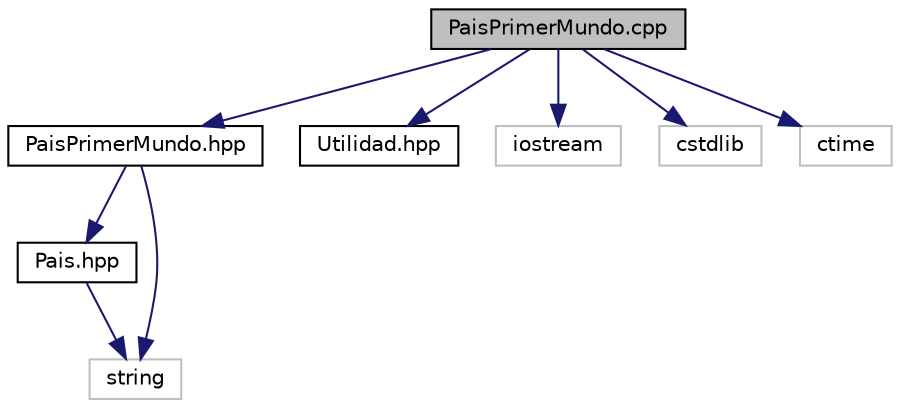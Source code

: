 digraph "PaisPrimerMundo.cpp"
{
 // LATEX_PDF_SIZE
  edge [fontname="Helvetica",fontsize="10",labelfontname="Helvetica",labelfontsize="10"];
  node [fontname="Helvetica",fontsize="10",shape=record];
  Node1 [label="PaisPrimerMundo.cpp",height=0.2,width=0.4,color="black", fillcolor="grey75", style="filled", fontcolor="black",tooltip="Implementación de la clase PaisPrimerMundo."];
  Node1 -> Node2 [color="midnightblue",fontsize="10",style="solid",fontname="Helvetica"];
  Node2 [label="PaisPrimerMundo.hpp",height=0.2,width=0.4,color="black", fillcolor="white", style="filled",URL="$_pais_primer_mundo_8hpp.html",tooltip="Definición de la clase PaisPrimerMundo, que hereda de Pais."];
  Node2 -> Node3 [color="midnightblue",fontsize="10",style="solid",fontname="Helvetica"];
  Node3 [label="Pais.hpp",height=0.2,width=0.4,color="black", fillcolor="white", style="filled",URL="$_pais_8hpp.html",tooltip="Definición de la clase base Pais."];
  Node3 -> Node4 [color="midnightblue",fontsize="10",style="solid",fontname="Helvetica"];
  Node4 [label="string",height=0.2,width=0.4,color="grey75", fillcolor="white", style="filled",tooltip=" "];
  Node2 -> Node4 [color="midnightblue",fontsize="10",style="solid",fontname="Helvetica"];
  Node1 -> Node5 [color="midnightblue",fontsize="10",style="solid",fontname="Helvetica"];
  Node5 [label="Utilidad.hpp",height=0.2,width=0.4,color="black", fillcolor="white", style="filled",URL="$_utilidad_8hpp.html",tooltip="Define funciones útiles para trabajar con números primos."];
  Node1 -> Node6 [color="midnightblue",fontsize="10",style="solid",fontname="Helvetica"];
  Node6 [label="iostream",height=0.2,width=0.4,color="grey75", fillcolor="white", style="filled",tooltip=" "];
  Node1 -> Node7 [color="midnightblue",fontsize="10",style="solid",fontname="Helvetica"];
  Node7 [label="cstdlib",height=0.2,width=0.4,color="grey75", fillcolor="white", style="filled",tooltip=" "];
  Node1 -> Node8 [color="midnightblue",fontsize="10",style="solid",fontname="Helvetica"];
  Node8 [label="ctime",height=0.2,width=0.4,color="grey75", fillcolor="white", style="filled",tooltip=" "];
}
